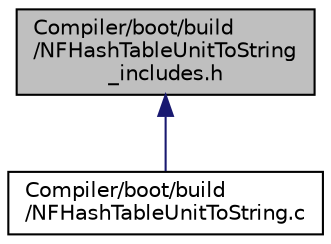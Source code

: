digraph "Compiler/boot/build/NFHashTableUnitToString_includes.h"
{
  edge [fontname="Helvetica",fontsize="10",labelfontname="Helvetica",labelfontsize="10"];
  node [fontname="Helvetica",fontsize="10",shape=record];
  Node9 [label="Compiler/boot/build\l/NFHashTableUnitToString\l_includes.h",height=0.2,width=0.4,color="black", fillcolor="grey75", style="filled", fontcolor="black"];
  Node9 -> Node10 [dir="back",color="midnightblue",fontsize="10",style="solid",fontname="Helvetica"];
  Node10 [label="Compiler/boot/build\l/NFHashTableUnitToString.c",height=0.2,width=0.4,color="black", fillcolor="white", style="filled",URL="$db/d61/_n_f_hash_table_unit_to_string_8c.html"];
}
